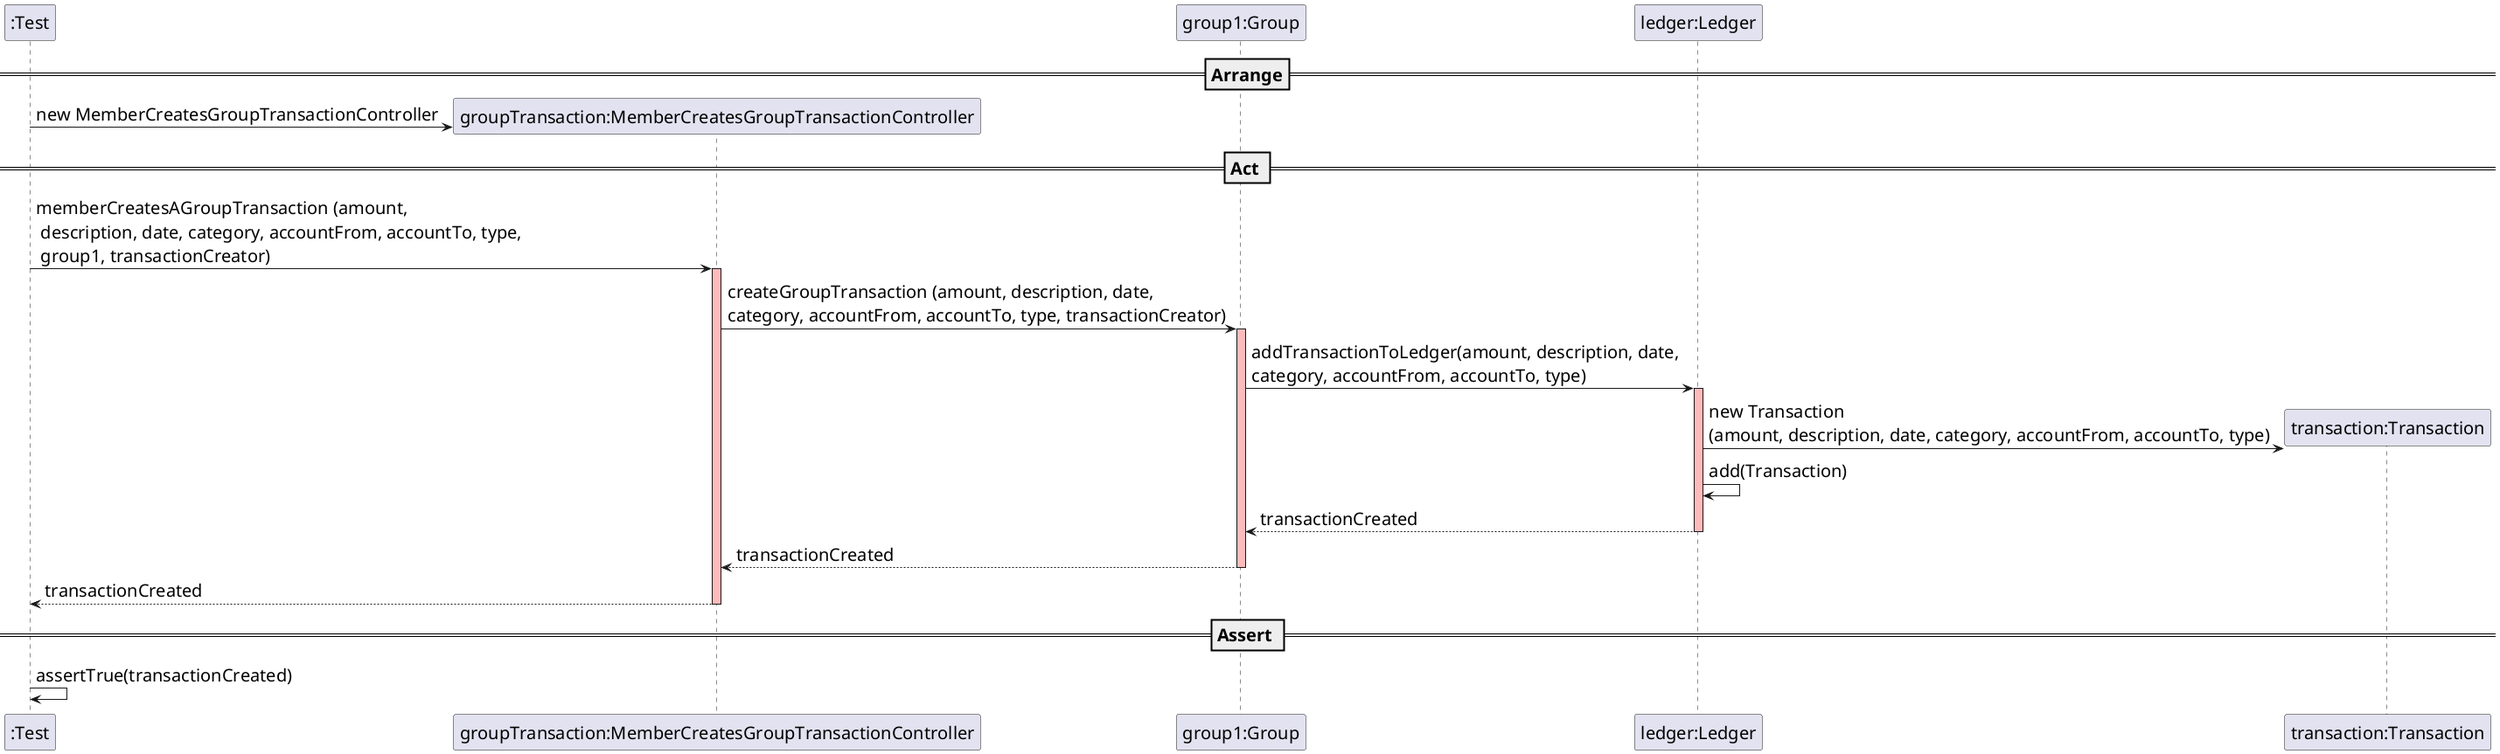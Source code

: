 @startuml

skinparam DefaultFontSize 20

create ":Test"

==Arrange==
create "groupTransaction:MemberCreatesGroupTransactionController"
":Test" -> "groupTransaction:MemberCreatesGroupTransactionController" : new MemberCreatesGroupTransactionController

participant "group1:Group"
participant "ledger:Ledger"

== Act ==

":Test" -> "groupTransaction:MemberCreatesGroupTransactionController" : memberCreatesAGroupTransaction (amount, \n description, date, category, accountFrom, accountTo, type,\n group1, transactionCreator)
activate "groupTransaction:MemberCreatesGroupTransactionController"  #FFBBBB

"groupTransaction:MemberCreatesGroupTransactionController" -> "group1:Group" : createGroupTransaction (amount, description, date, \ncategory, accountFrom, accountTo, type, transactionCreator)
activate "group1:Group"  #FFBBBB

"group1:Group" -> "ledger:Ledger" : addTransactionToLedger(amount, description, date, \ncategory, accountFrom, accountTo, type)
activate "ledger:Ledger"  #FFBBBB

create "transaction:Transaction"
"ledger:Ledger" -> "transaction:Transaction" : new Transaction\n(amount, description, date, category, accountFrom, accountTo, type)

"ledger:Ledger" -> "ledger:Ledger": add(Transaction)


"ledger:Ledger" --> "group1:Group" : transactionCreated
deactivate "ledger:Ledger"  #FFBBBB
"group1:Group" --> "groupTransaction:MemberCreatesGroupTransactionController" : transactionCreated
deactivate "group1:Group"  #FFBBBB
"groupTransaction:MemberCreatesGroupTransactionController" --> ":Test" : transactionCreated


deactivate "groupTransaction:MemberCreatesGroupTransactionController" #FFBBBB

== Assert ==

":Test" -> ":Test" : assertTrue(transactionCreated)

@enduml